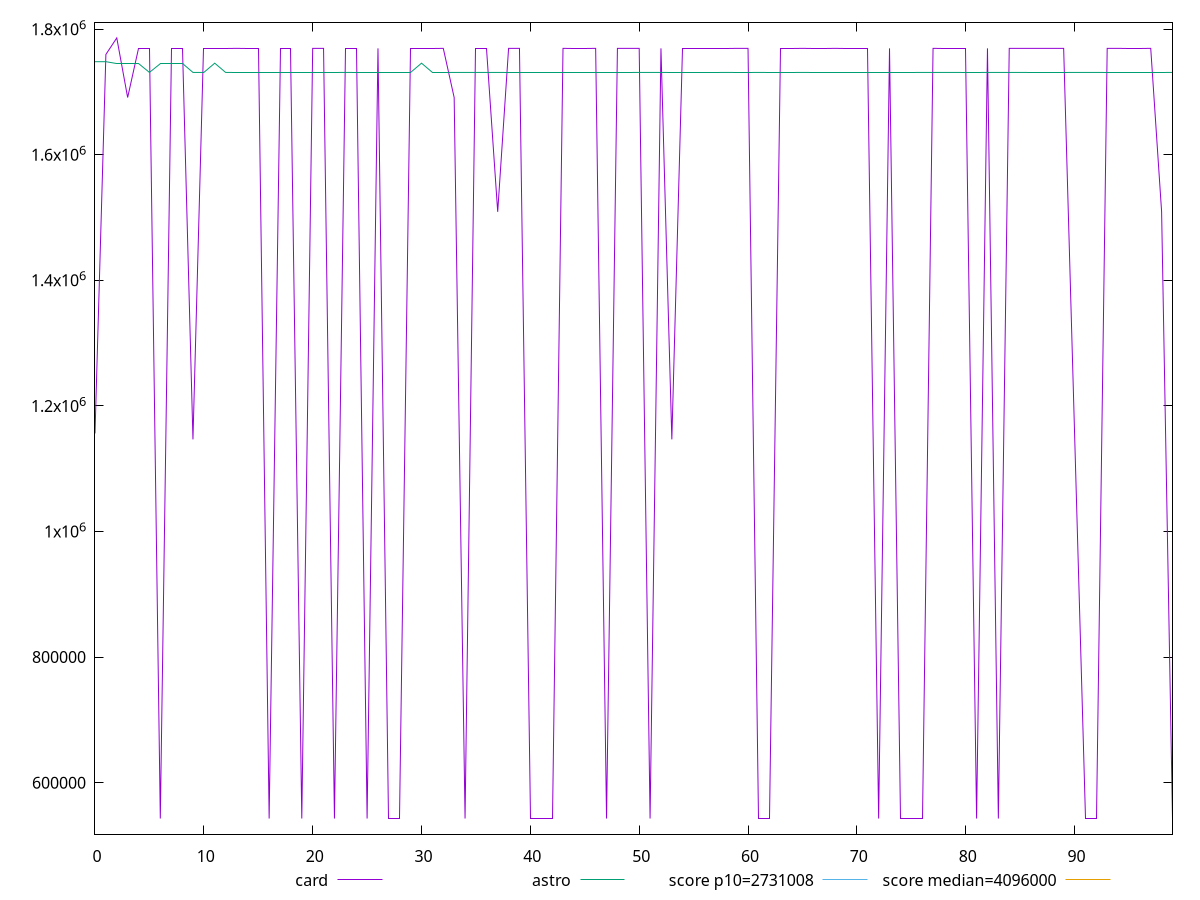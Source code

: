 reset

$card <<EOF
0 1156207
1 1759731
2 1786028
3 1691086
4 1769403
5 1769403
6 542918
7 1769401
8 1769398
9 1146630
10 1769403
11 1769403
12 1769405
13 1769402
14 1769403
15 1769403
16 542918
17 1769401
18 1769401
19 542918
20 1769401
21 1769403
22 542918
23 1769404
24 1769403
25 542918
26 1769403
27 542918
28 542918
29 1769403
30 1769406
31 1769403
32 1769401
33 1691084
34 542918
35 1769406
36 1769406
37 1509106
38 1769401
39 1769403
40 542918
41 542918
42 542918
43 1769401
44 1769406
45 1769404
46 1769401
47 542918
48 1769403
49 1769399
50 1769403
51 542918
52 1769401
53 1146630
54 1769401
55 1769401
56 1769401
57 1769404
58 1769406
59 1769401
60 1769403
61 542918
62 542918
63 1769403
64 1769406
65 1769401
66 1769404
67 1769405
68 1769401
69 1769409
70 1769406
71 1769404
72 542918
73 1769401
74 542918
75 542918
76 542918
77 1769404
78 1769401
79 1769400
80 1769401
81 542918
82 1769406
83 542918
84 1769403
85 1769399
86 1769403
87 1769410
88 1769405
89 1769401
91 542918
92 542918
93 1769401
94 1769405
95 1769402
96 1769401
97 1769403
98 1509105
99 542918
EOF

$astro <<EOF
0 1748177
1 1748161
2 1745799
3 1745800
4 1745797
5 1731077
6 1745796
7 1745795
8 1745795
9 1731079
10 1731075
11 1745793
12 1731077
13 1731081
14 1731079
15 1731081
16 1731075
17 1731075
18 1731080
19 1731079
20 1731081
21 1731077
22 1731077
23 1731081
24 1731076
25 1731077
26 1731079
27 1731080
28 1731075
29 1731077
30 1745794
31 1731079
32 1731085
33 1731078
34 1731086
35 1731087
36 1731079
37 1731077
38 1731081
39 1731079
40 1731075
41 1731078
42 1731078
43 1731075
44 1731077
45 1731077
46 1731075
47 1731078
48 1731074
49 1731072
50 1731079
51 1731075
52 1731079
53 1731077
54 1731077
55 1731075
56 1731075
57 1731078
58 1731081
59 1731077
60 1731077
61 1731081
62 1731077
63 1731076
64 1731078
65 1731079
66 1731078
67 1731077
68 1731077
69 1731077
70 1731077
71 1731076
72 1731077
73 1731077
74 1731077
75 1731076
76 1731079
77 1731077
78 1731081
79 1731076
80 1731079
81 1731079
82 1731077
83 1731080
84 1731076
85 1731079
86 1731077
87 1731076
88 1731076
89 1731075
90 1731079
91 1731078
92 1731079
93 1731077
94 1731077
95 1731079
96 1731080
97 1731075
98 1731074
99 1731079
EOF

set key outside below
set xrange [0:99]
set yrange [518055.8:1810890.2]
set trange [518055.8:1810890.2]
set terminal svg size 640, 520 enhanced background rgb 'white'
set output "report/report_00029_2021-02-24T13-36-40.390Z/total-byte-weight/comparison/line/2_vs_3.svg"

plot $card title "card" with line, \
     $astro title "astro" with line, \
     2731008 title "score p10=2731008", \
     4096000 title "score median=4096000"

reset
